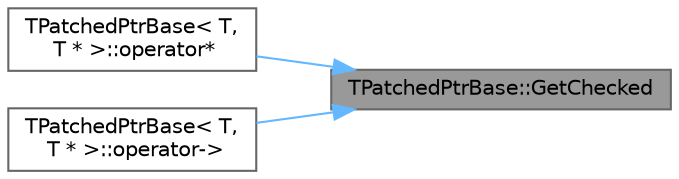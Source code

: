 digraph "TPatchedPtrBase::GetChecked"
{
 // INTERACTIVE_SVG=YES
 // LATEX_PDF_SIZE
  bgcolor="transparent";
  edge [fontname=Helvetica,fontsize=10,labelfontname=Helvetica,labelfontsize=10];
  node [fontname=Helvetica,fontsize=10,shape=box,height=0.2,width=0.4];
  rankdir="RL";
  Node1 [id="Node000001",label="TPatchedPtrBase::GetChecked",height=0.2,width=0.4,color="gray40", fillcolor="grey60", style="filled", fontcolor="black",tooltip=" "];
  Node1 -> Node2 [id="edge1_Node000001_Node000002",dir="back",color="steelblue1",style="solid",tooltip=" "];
  Node2 [id="Node000002",label="TPatchedPtrBase\< T,\l T * \>::operator*",height=0.2,width=0.4,color="grey40", fillcolor="white", style="filled",URL="$dc/d49/classTPatchedPtrBase.html#a1d0d0c6711a68f5d19a3f1dbb5d20945",tooltip=" "];
  Node1 -> Node3 [id="edge2_Node000001_Node000003",dir="back",color="steelblue1",style="solid",tooltip=" "];
  Node3 [id="Node000003",label="TPatchedPtrBase\< T,\l T * \>::operator-\>",height=0.2,width=0.4,color="grey40", fillcolor="white", style="filled",URL="$dc/d49/classTPatchedPtrBase.html#a87f3707668a97904d85772d9e028ca03",tooltip=" "];
}
